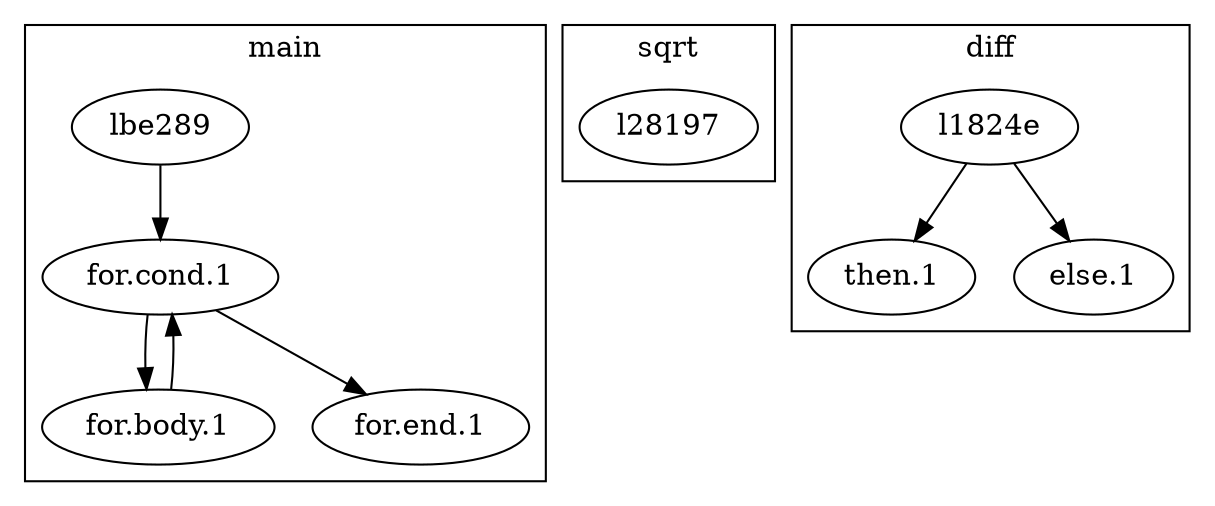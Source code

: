 digraph bril {
  subgraph cluster_main {
    label = "main"
    main0 [label = "lbe289"]
    main1 [label = "for.cond.1"]
    main2 [label = "for.body.1"]
    main3 [label = "for.end.1"]
    main0 -> main1
    main1 -> main2
    main1 -> main3
    main2 -> main1
  }
  subgraph cluster_sqrt {
    label = "sqrt"
    sqrt0 [label = "l28197"]
  }
  subgraph cluster_diff {
    label = "diff"
    diff0 [label = "l1824e"]
    diff1 [label = "then.1"]
    diff2 [label = "else.1"]
    diff0 -> diff1
    diff0 -> diff2
  }
}
